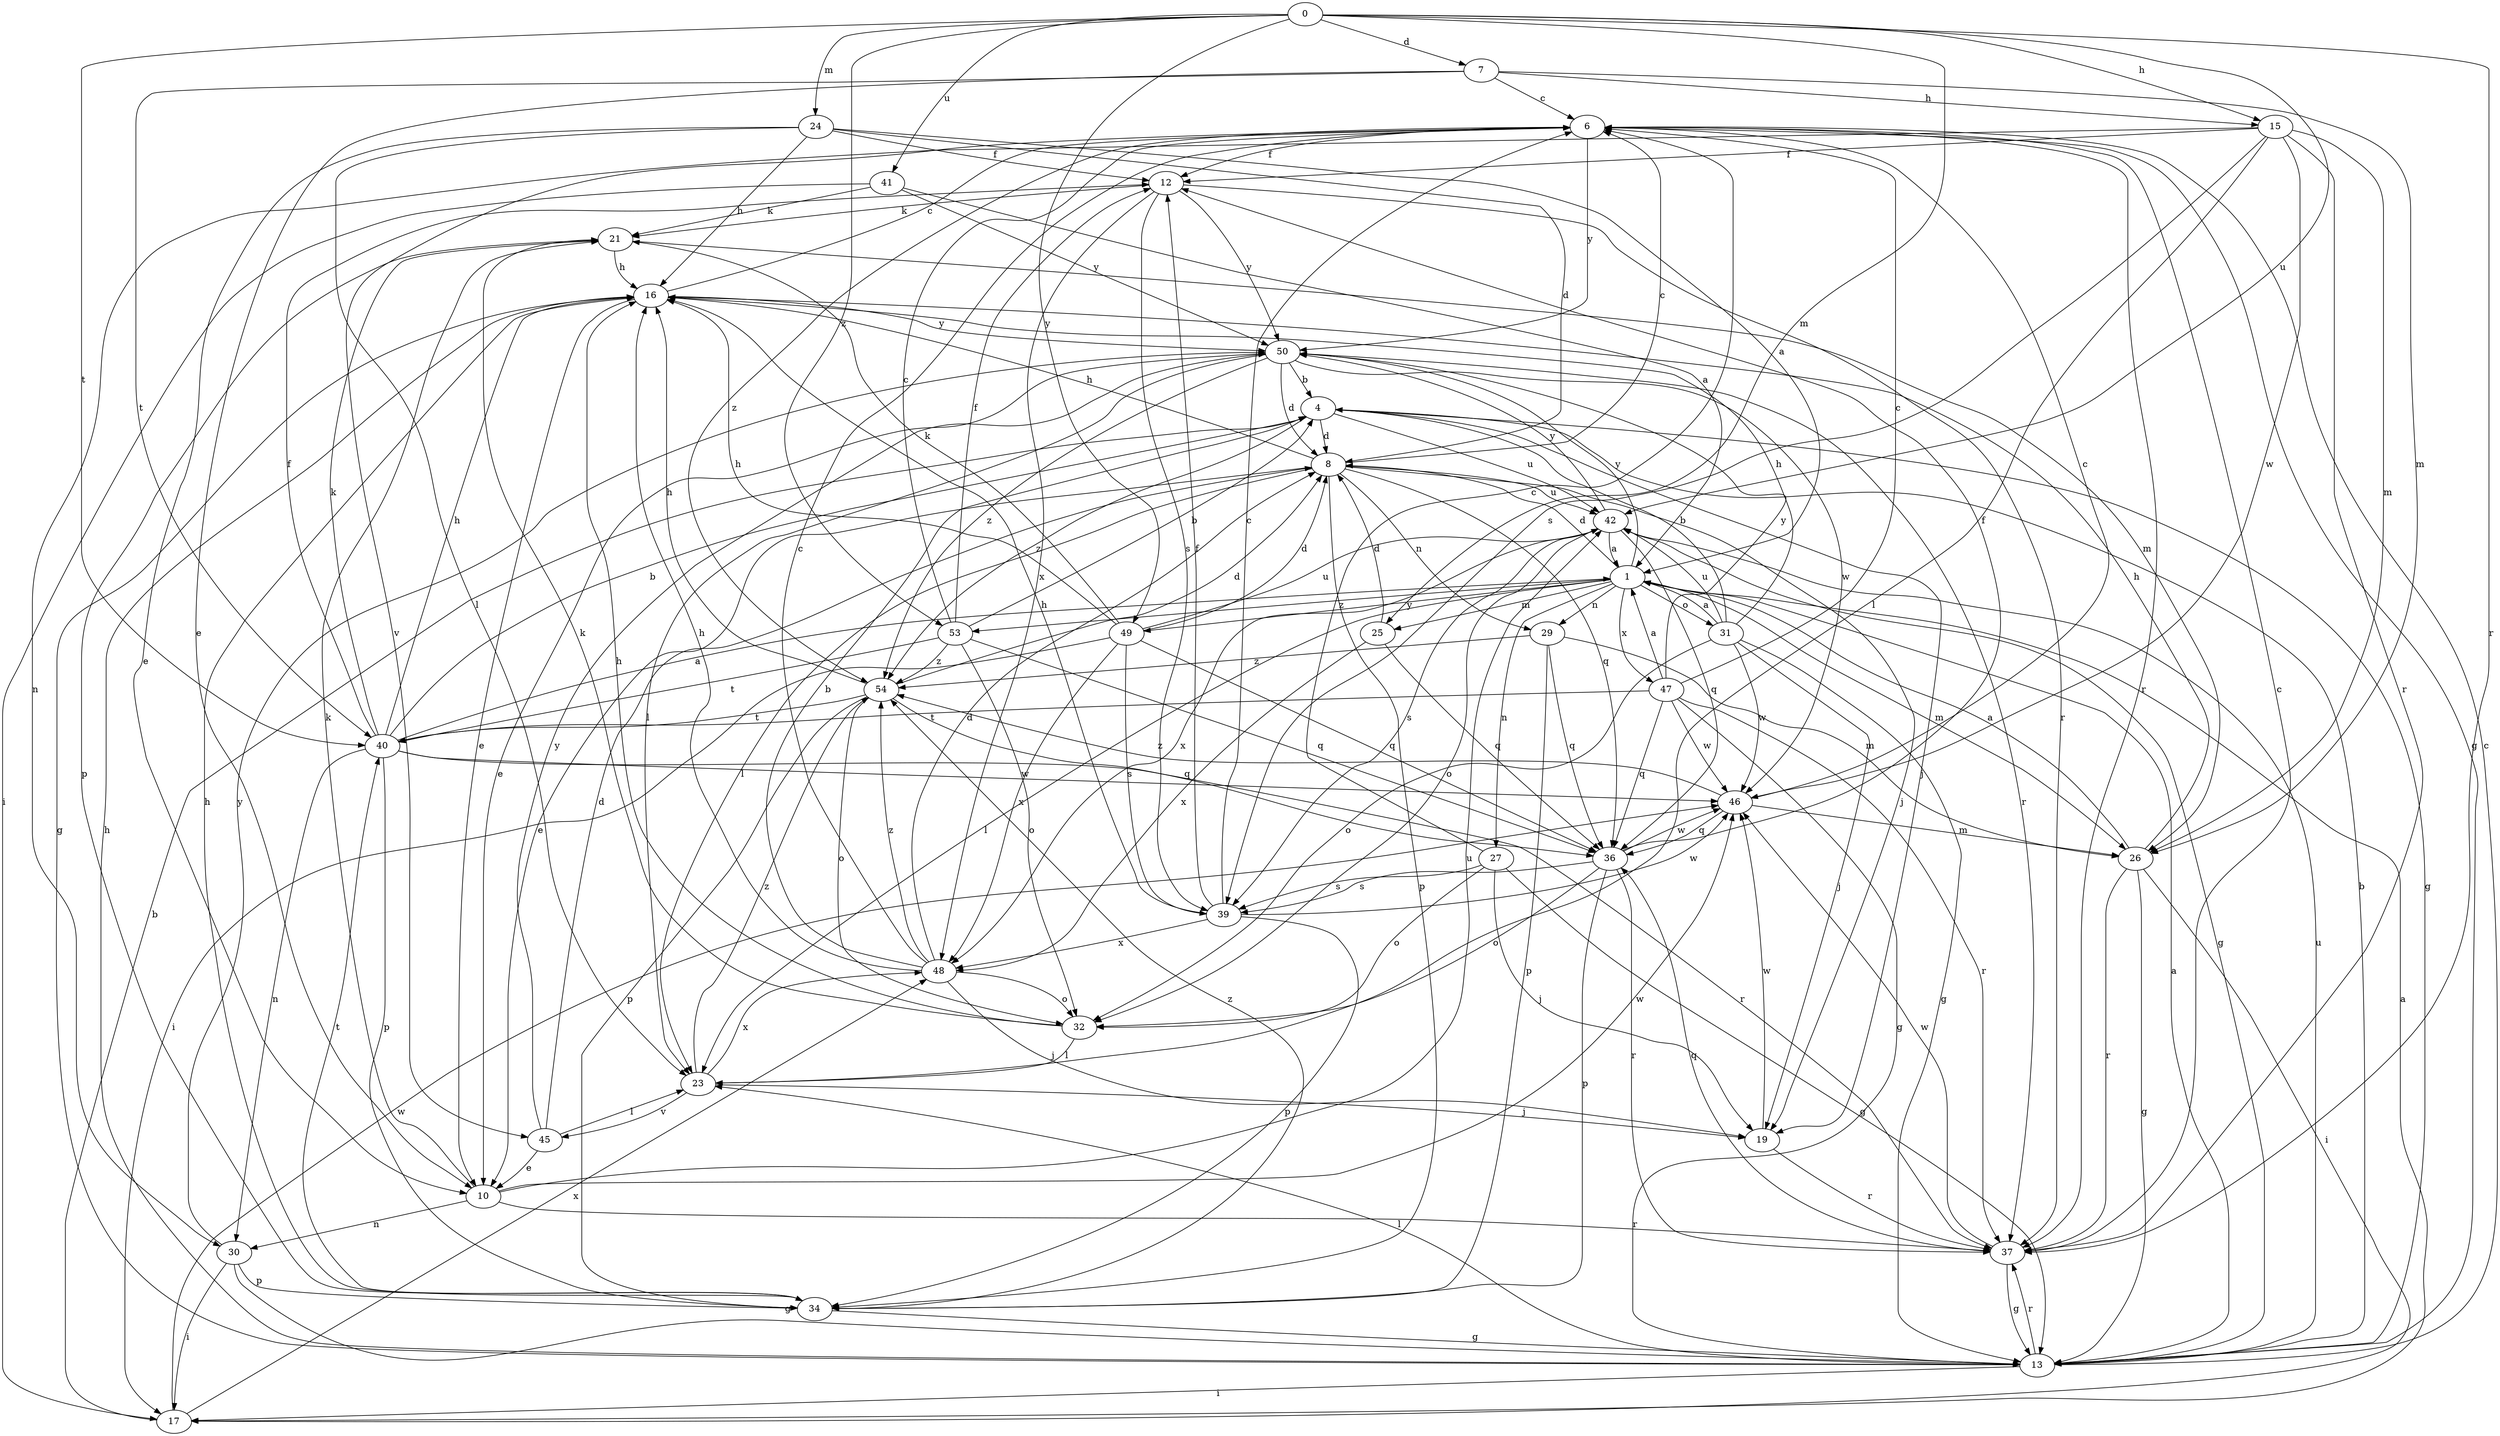 strict digraph  {
0;
1;
4;
6;
7;
8;
10;
12;
13;
15;
16;
17;
19;
21;
23;
24;
25;
26;
27;
29;
30;
31;
32;
34;
36;
37;
39;
40;
41;
42;
45;
46;
47;
48;
49;
50;
53;
54;
0 -> 7  [label=d];
0 -> 15  [label=h];
0 -> 24  [label=m];
0 -> 25  [label=m];
0 -> 37  [label=r];
0 -> 40  [label=t];
0 -> 41  [label=u];
0 -> 42  [label=u];
0 -> 49  [label=y];
0 -> 53  [label=z];
1 -> 8  [label=d];
1 -> 23  [label=l];
1 -> 25  [label=m];
1 -> 26  [label=m];
1 -> 27  [label=n];
1 -> 29  [label=n];
1 -> 31  [label=o];
1 -> 47  [label=x];
1 -> 49  [label=y];
1 -> 50  [label=y];
1 -> 53  [label=z];
4 -> 8  [label=d];
4 -> 13  [label=g];
4 -> 19  [label=j];
4 -> 42  [label=u];
4 -> 54  [label=z];
6 -> 12  [label=f];
6 -> 13  [label=g];
6 -> 37  [label=r];
6 -> 45  [label=v];
6 -> 50  [label=y];
6 -> 54  [label=z];
7 -> 6  [label=c];
7 -> 10  [label=e];
7 -> 15  [label=h];
7 -> 26  [label=m];
7 -> 40  [label=t];
8 -> 6  [label=c];
8 -> 10  [label=e];
8 -> 16  [label=h];
8 -> 19  [label=j];
8 -> 23  [label=l];
8 -> 29  [label=n];
8 -> 34  [label=p];
8 -> 36  [label=q];
8 -> 42  [label=u];
10 -> 21  [label=k];
10 -> 30  [label=n];
10 -> 37  [label=r];
10 -> 42  [label=u];
10 -> 46  [label=w];
12 -> 21  [label=k];
12 -> 37  [label=r];
12 -> 39  [label=s];
12 -> 48  [label=x];
12 -> 50  [label=y];
13 -> 1  [label=a];
13 -> 4  [label=b];
13 -> 6  [label=c];
13 -> 16  [label=h];
13 -> 17  [label=i];
13 -> 23  [label=l];
13 -> 37  [label=r];
13 -> 42  [label=u];
15 -> 12  [label=f];
15 -> 23  [label=l];
15 -> 26  [label=m];
15 -> 30  [label=n];
15 -> 37  [label=r];
15 -> 39  [label=s];
15 -> 46  [label=w];
16 -> 6  [label=c];
16 -> 10  [label=e];
16 -> 13  [label=g];
16 -> 50  [label=y];
17 -> 1  [label=a];
17 -> 4  [label=b];
17 -> 46  [label=w];
17 -> 48  [label=x];
19 -> 37  [label=r];
19 -> 46  [label=w];
21 -> 16  [label=h];
21 -> 26  [label=m];
21 -> 34  [label=p];
23 -> 19  [label=j];
23 -> 45  [label=v];
23 -> 48  [label=x];
23 -> 54  [label=z];
24 -> 1  [label=a];
24 -> 8  [label=d];
24 -> 10  [label=e];
24 -> 12  [label=f];
24 -> 16  [label=h];
24 -> 23  [label=l];
25 -> 8  [label=d];
25 -> 36  [label=q];
25 -> 48  [label=x];
26 -> 1  [label=a];
26 -> 13  [label=g];
26 -> 16  [label=h];
26 -> 17  [label=i];
26 -> 37  [label=r];
27 -> 6  [label=c];
27 -> 13  [label=g];
27 -> 19  [label=j];
27 -> 32  [label=o];
27 -> 39  [label=s];
29 -> 26  [label=m];
29 -> 34  [label=p];
29 -> 36  [label=q];
29 -> 54  [label=z];
30 -> 13  [label=g];
30 -> 17  [label=i];
30 -> 34  [label=p];
30 -> 50  [label=y];
31 -> 1  [label=a];
31 -> 4  [label=b];
31 -> 13  [label=g];
31 -> 16  [label=h];
31 -> 19  [label=j];
31 -> 32  [label=o];
31 -> 42  [label=u];
31 -> 46  [label=w];
32 -> 16  [label=h];
32 -> 21  [label=k];
32 -> 23  [label=l];
34 -> 13  [label=g];
34 -> 16  [label=h];
34 -> 40  [label=t];
34 -> 54  [label=z];
36 -> 12  [label=f];
36 -> 32  [label=o];
36 -> 34  [label=p];
36 -> 37  [label=r];
36 -> 39  [label=s];
36 -> 46  [label=w];
37 -> 6  [label=c];
37 -> 13  [label=g];
37 -> 36  [label=q];
37 -> 46  [label=w];
39 -> 6  [label=c];
39 -> 12  [label=f];
39 -> 16  [label=h];
39 -> 34  [label=p];
39 -> 46  [label=w];
39 -> 48  [label=x];
40 -> 1  [label=a];
40 -> 4  [label=b];
40 -> 12  [label=f];
40 -> 16  [label=h];
40 -> 21  [label=k];
40 -> 30  [label=n];
40 -> 34  [label=p];
40 -> 37  [label=r];
40 -> 46  [label=w];
41 -> 1  [label=a];
41 -> 17  [label=i];
41 -> 21  [label=k];
41 -> 50  [label=y];
42 -> 1  [label=a];
42 -> 13  [label=g];
42 -> 32  [label=o];
42 -> 36  [label=q];
42 -> 39  [label=s];
42 -> 48  [label=x];
42 -> 50  [label=y];
45 -> 8  [label=d];
45 -> 10  [label=e];
45 -> 23  [label=l];
45 -> 50  [label=y];
46 -> 6  [label=c];
46 -> 26  [label=m];
46 -> 36  [label=q];
46 -> 54  [label=z];
47 -> 1  [label=a];
47 -> 6  [label=c];
47 -> 13  [label=g];
47 -> 36  [label=q];
47 -> 37  [label=r];
47 -> 40  [label=t];
47 -> 46  [label=w];
47 -> 50  [label=y];
48 -> 4  [label=b];
48 -> 6  [label=c];
48 -> 8  [label=d];
48 -> 16  [label=h];
48 -> 19  [label=j];
48 -> 32  [label=o];
48 -> 54  [label=z];
49 -> 8  [label=d];
49 -> 16  [label=h];
49 -> 17  [label=i];
49 -> 21  [label=k];
49 -> 36  [label=q];
49 -> 39  [label=s];
49 -> 42  [label=u];
49 -> 48  [label=x];
50 -> 4  [label=b];
50 -> 8  [label=d];
50 -> 10  [label=e];
50 -> 23  [label=l];
50 -> 37  [label=r];
50 -> 46  [label=w];
50 -> 54  [label=z];
53 -> 4  [label=b];
53 -> 6  [label=c];
53 -> 12  [label=f];
53 -> 32  [label=o];
53 -> 36  [label=q];
53 -> 40  [label=t];
53 -> 54  [label=z];
54 -> 8  [label=d];
54 -> 16  [label=h];
54 -> 32  [label=o];
54 -> 34  [label=p];
54 -> 36  [label=q];
54 -> 40  [label=t];
}
